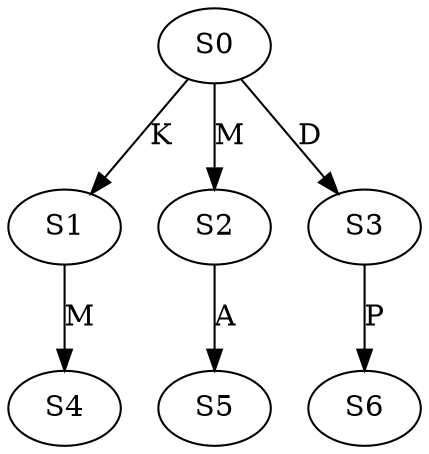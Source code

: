 strict digraph  {
	S0 -> S1 [ label = K ];
	S0 -> S2 [ label = M ];
	S0 -> S3 [ label = D ];
	S1 -> S4 [ label = M ];
	S2 -> S5 [ label = A ];
	S3 -> S6 [ label = P ];
}
